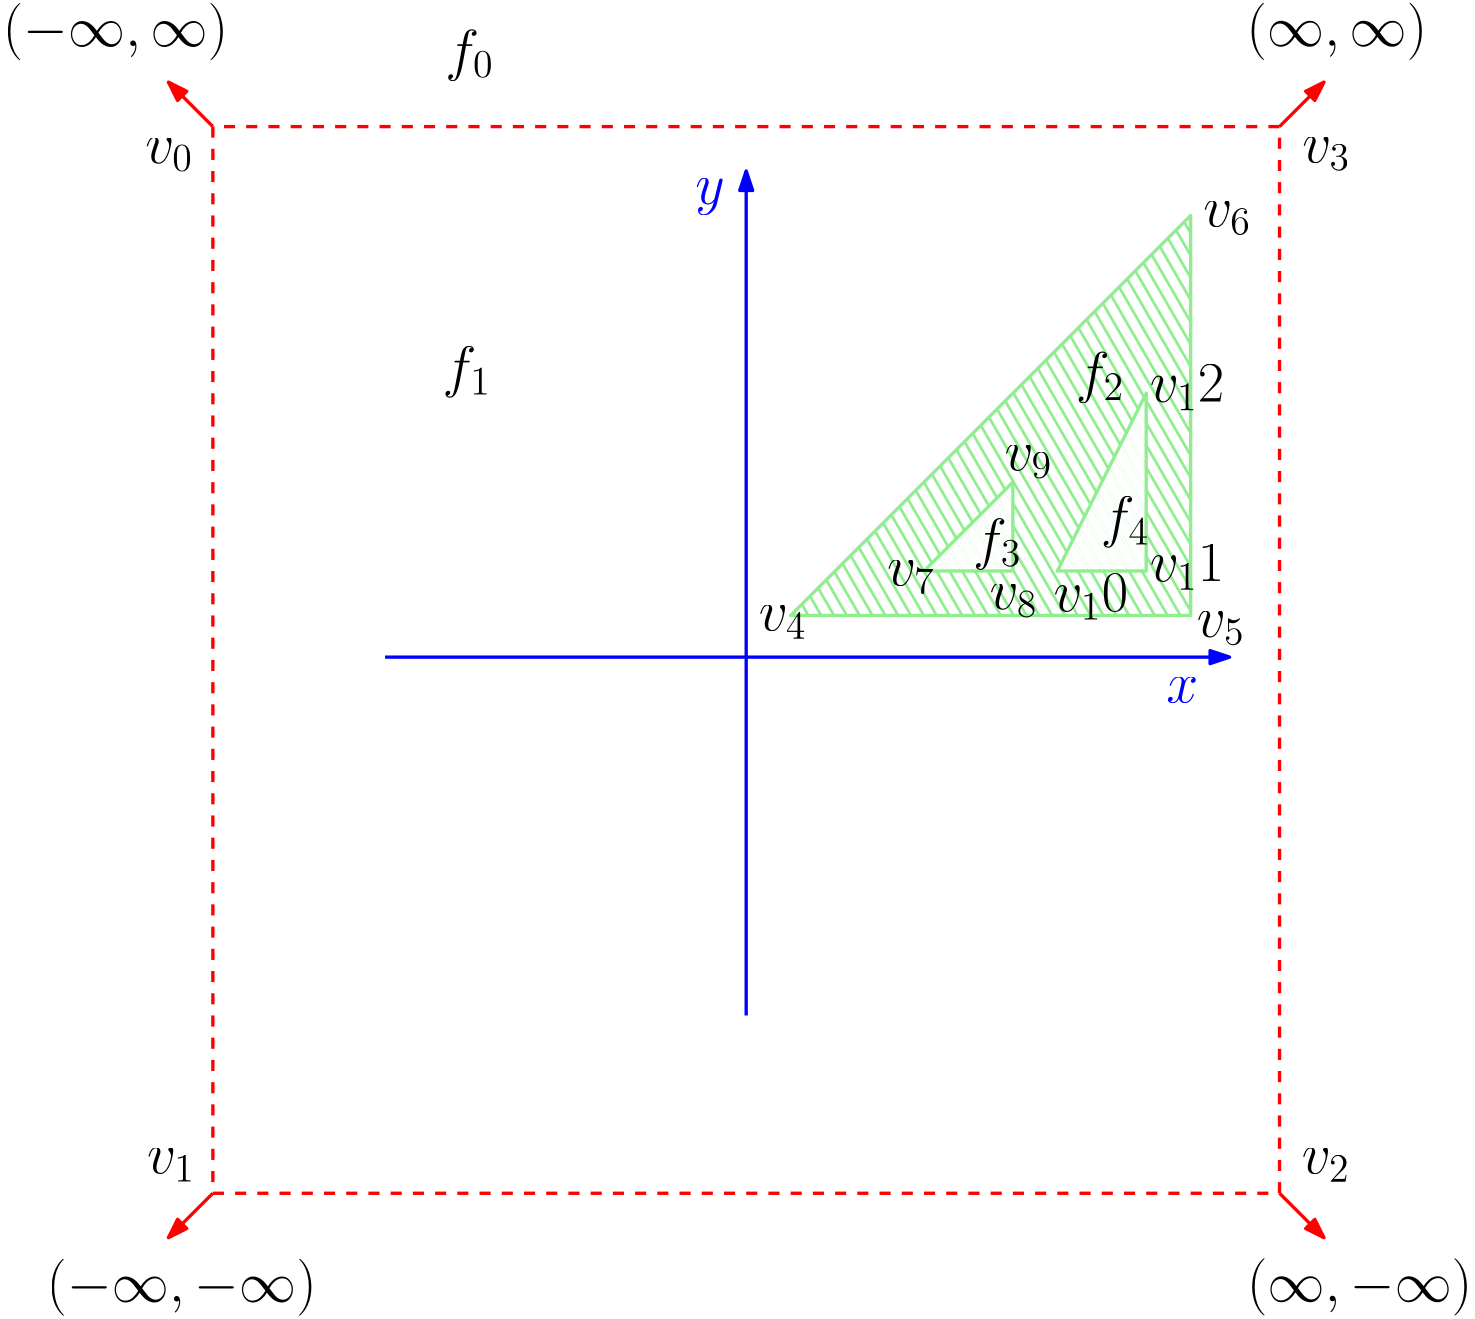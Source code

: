 <?xml version="1.0"?>
<!DOCTYPE ipe SYSTEM "ipe.dtd">
<ipe version="70206" creator="Ipe 7.2.11">
<info created="D:20190401141158" modified="D:20190401152156"/>
<ipestyle name="basic">
<symbol name="arrow/arc(spx)">
<path stroke="sym-stroke" fill="sym-stroke" pen="sym-pen">
0 0 m
-1 0.333 l
-1 -0.333 l
h
</path>
</symbol>
<symbol name="arrow/farc(spx)">
<path stroke="sym-stroke" fill="white" pen="sym-pen">
0 0 m
-1 0.333 l
-1 -0.333 l
h
</path>
</symbol>
<symbol name="arrow/ptarc(spx)">
<path stroke="sym-stroke" fill="sym-stroke" pen="sym-pen">
0 0 m
-1 0.333 l
-0.8 0 l
-1 -0.333 l
h
</path>
</symbol>
<symbol name="arrow/fptarc(spx)">
<path stroke="sym-stroke" fill="white" pen="sym-pen">
0 0 m
-1 0.333 l
-0.8 0 l
-1 -0.333 l
h
</path>
</symbol>
<symbol name="mark/circle(sx)" transformations="translations">
<path fill="sym-stroke">
0.6 0 0 0.6 0 0 e
0.4 0 0 0.4 0 0 e
</path>
</symbol>
<symbol name="mark/disk(sx)" transformations="translations">
<path fill="sym-stroke">
0.6 0 0 0.6 0 0 e
</path>
</symbol>
<symbol name="mark/fdisk(sfx)" transformations="translations">
<group>
<path fill="sym-fill">
0.5 0 0 0.5 0 0 e
</path>
<path fill="sym-stroke" fillrule="eofill">
0.6 0 0 0.6 0 0 e
0.4 0 0 0.4 0 0 e
</path>
</group>
</symbol>
<symbol name="mark/box(sx)" transformations="translations">
<path fill="sym-stroke" fillrule="eofill">
-0.6 -0.6 m
0.6 -0.6 l
0.6 0.6 l
-0.6 0.6 l
h
-0.4 -0.4 m
0.4 -0.4 l
0.4 0.4 l
-0.4 0.4 l
h
</path>
</symbol>
<symbol name="mark/square(sx)" transformations="translations">
<path fill="sym-stroke">
-0.6 -0.6 m
0.6 -0.6 l
0.6 0.6 l
-0.6 0.6 l
h
</path>
</symbol>
<symbol name="mark/fsquare(sfx)" transformations="translations">
<group>
<path fill="sym-fill">
-0.5 -0.5 m
0.5 -0.5 l
0.5 0.5 l
-0.5 0.5 l
h
</path>
<path fill="sym-stroke" fillrule="eofill">
-0.6 -0.6 m
0.6 -0.6 l
0.6 0.6 l
-0.6 0.6 l
h
-0.4 -0.4 m
0.4 -0.4 l
0.4 0.4 l
-0.4 0.4 l
h
</path>
</group>
</symbol>
<symbol name="mark/cross(sx)" transformations="translations">
<group>
<path fill="sym-stroke">
-0.43 -0.57 m
0.57 0.43 l
0.43 0.57 l
-0.57 -0.43 l
h
</path>
<path fill="sym-stroke">
-0.43 0.57 m
0.57 -0.43 l
0.43 -0.57 l
-0.57 0.43 l
h
</path>
</group>
</symbol>
<symbol name="arrow/fnormal(spx)">
<path stroke="sym-stroke" fill="white" pen="sym-pen">
0 0 m
-1 0.333 l
-1 -0.333 l
h
</path>
</symbol>
<symbol name="arrow/pointed(spx)">
<path stroke="sym-stroke" fill="sym-stroke" pen="sym-pen">
0 0 m
-1 0.333 l
-0.8 0 l
-1 -0.333 l
h
</path>
</symbol>
<symbol name="arrow/fpointed(spx)">
<path stroke="sym-stroke" fill="white" pen="sym-pen">
0 0 m
-1 0.333 l
-0.8 0 l
-1 -0.333 l
h
</path>
</symbol>
<symbol name="arrow/linear(spx)">
<path stroke="sym-stroke" pen="sym-pen">
-1 0.333 m
0 0 l
-1 -0.333 l
</path>
</symbol>
<symbol name="arrow/fdouble(spx)">
<path stroke="sym-stroke" fill="white" pen="sym-pen">
0 0 m
-1 0.333 l
-1 -0.333 l
h
-1 0 m
-2 0.333 l
-2 -0.333 l
h
</path>
</symbol>
<symbol name="arrow/double(spx)">
<path stroke="sym-stroke" fill="sym-stroke" pen="sym-pen">
0 0 m
-1 0.333 l
-1 -0.333 l
h
-1 0 m
-2 0.333 l
-2 -0.333 l
h
</path>
</symbol>
<pen name="heavier" value="0.8"/>
<pen name="fat" value="1.2"/>
<pen name="ultrafat" value="2"/>
<symbolsize name="large" value="5"/>
<symbolsize name="small" value="2"/>
<symbolsize name="tiny" value="1.1"/>
<arrowsize name="large" value="10"/>
<arrowsize name="small" value="5"/>
<arrowsize name="tiny" value="3"/>
<color name="red" value="1 0 0"/>
<color name="green" value="0 1 0"/>
<color name="blue" value="0 0 1"/>
<color name="yellow" value="1 1 0"/>
<color name="orange" value="1 0.647 0"/>
<color name="gold" value="1 0.843 0"/>
<color name="purple" value="0.627 0.125 0.941"/>
<color name="gray" value="0.745"/>
<color name="brown" value="0.647 0.165 0.165"/>
<color name="navy" value="0 0 0.502"/>
<color name="pink" value="1 0.753 0.796"/>
<color name="seagreen" value="0.18 0.545 0.341"/>
<color name="turquoise" value="0.251 0.878 0.816"/>
<color name="violet" value="0.933 0.51 0.933"/>
<color name="darkblue" value="0 0 0.545"/>
<color name="darkcyan" value="0 0.545 0.545"/>
<color name="darkgray" value="0.663"/>
<color name="darkgreen" value="0 0.392 0"/>
<color name="darkmagenta" value="0.545 0 0.545"/>
<color name="darkorange" value="1 0.549 0"/>
<color name="darkred" value="0.545 0 0"/>
<color name="lightblue" value="0.678 0.847 0.902"/>
<color name="lightcyan" value="0.878 1 1"/>
<color name="lightgray" value="0.827"/>
<color name="lightgreen" value="0.565 0.933 0.565"/>
<color name="lightyellow" value="1 1 0.878"/>
<dashstyle name="dashed" value="[4] 0"/>
<dashstyle name="dotted" value="[1 3] 0"/>
<dashstyle name="dash dotted" value="[4 2 1 2] 0"/>
<dashstyle name="dash dot dotted" value="[4 2 1 2 1 2] 0"/>
<textsize name="large" value="\large"/>
<textsize name="Large" value="\Large"/>
<textsize name="LARGE" value="\LARGE"/>
<textsize name="huge" value="\huge"/>
<textsize name="Huge" value="\Huge"/>
<textsize name="small" value="\small"/>
<textsize name="footnote" value="\footnotesize"/>
<textsize name="tiny" value="\tiny"/>
<textstyle name="center" begin="\begin{center}" end="\end{center}"/>
<textstyle name="itemize" begin="\begin{itemize}" end="\end{itemize}"/>
<textstyle name="item" begin="\begin{itemize}\item{}" end="\end{itemize}"/>
<gridsize name="4 pts" value="4"/>
<gridsize name="8 pts (~3 mm)" value="8"/>
<gridsize name="16 pts (~6 mm)" value="16"/>
<gridsize name="32 pts (~12 mm)" value="32"/>
<gridsize name="10 pts (~3.5 mm)" value="10"/>
<gridsize name="20 pts (~7 mm)" value="20"/>
<gridsize name="14 pts (~5 mm)" value="14"/>
<gridsize name="28 pts (~10 mm)" value="28"/>
<gridsize name="56 pts (~20 mm)" value="56"/>
<anglesize name="90 deg" value="90"/>
<anglesize name="60 deg" value="60"/>
<anglesize name="45 deg" value="45"/>
<anglesize name="30 deg" value="30"/>
<anglesize name="22.5 deg" value="22.5"/>
<opacity name="10%" value="0.1"/>
<opacity name="30%" value="0.3"/>
<opacity name="50%" value="0.5"/>
<opacity name="75%" value="0.75"/>
<tiling name="falling" angle="-60" step="4" width="1"/>
<tiling name="rising" angle="30" step="4" width="1"/>
</ipestyle>
<page>
<layer name="alpha"/>
<view layers="alpha" active="alpha"/>
<text layer="alpha" matrix="1 0 0 1 292.084 -82.9105" transformations="translations" pos="208 752" stroke="black" type="label" valign="baseline" size="huge" style="math">(\infty,\infty)</text>
<path stroke="red" dash="dashed" pen="fat">
128 640 m
128 256 l
512 256 l
512 640 l
h
</path>
<path stroke="red" pen="fat" rarrow="normal/normal">
112 656 m
128 640 l
</path>
<path stroke="1 0 0" pen="fat" arrow="normal/normal">
512 256 m
528 240 l
</path>
<path stroke="1 0 0" pen="fat" arrow="normal/normal">
128 256 m
112 240 l
</path>
<path stroke="red" pen="fat" arrow="normal/normal">
512 640 m
528 656 l
</path>
<text matrix="1 0 0 1 -31.8403 -19.6131" transformations="translations" pos="135.457 646.568" stroke="black" type="label" valign="baseline" size="huge" style="math">v_0</text>
<text matrix="1 0 0 1 -31.1243 -383.266" transformations="translations" pos="135.457 646.568" stroke="black" type="label" valign="baseline" size="huge" style="math">v_1</text>
<text matrix="1 0 0 1 384.563 -383.374" transformations="translations" pos="135.457 646.568" stroke="black" type="label" valign="baseline" size="huge" style="math">v_2</text>
<text matrix="1 0 0 1 384.731 -19.3815" transformations="translations" pos="135.457 646.568" stroke="black" type="label" valign="baseline" size="huge" style="math">v_3</text>
<text matrix="1 0 0 1 -155.63 -82.9888" transformations="translations" pos="208 752" stroke="black" type="label" valign="baseline" size="huge" style="math">(-\infty,\infty)</text>
<text matrix="1 0 0 1 -139.864 -534.994" transformations="translations" pos="208 752" stroke="black" type="label" valign="baseline" size="huge" style="math">(-\infty,-\infty)</text>
<text matrix="1 0 0 1 292.266 -534.895" transformations="translations" pos="208 752" stroke="black" type="label" valign="baseline" size="huge" style="math">(\infty,-\infty)</text>
<text matrix="1 0 0 1 -2.30769 52.3077" transformations="translations" pos="304 560" stroke="blue" type="label" valign="baseline" size="huge" style="math">y</text>
<text matrix="1 0 0 1 39.2308 0.769231" transformations="translations" pos="432 432" stroke="blue" type="label" valign="baseline" size="huge" style="math">x</text>
<path matrix="1 0 0 1 -2 1" stroke="blue" fill="lightgreen" pen="fat" arrow="normal/normal" tiling="falling">
192 448 m
496 448 l
</path>
<path stroke="blue" fill="lightgreen" pen="fat" rarrow="normal/normal" tiling="falling">
320 624 m
320 320 l
</path>
<path stroke="lightgreen" fill="lightgreen" pen="fat" tiling="falling">
336 464 m
480 464 l
480 608 l
h
</path>
<path stroke="lightgreen" fill="white" pen="fat" tiling="falling">
384 480 m
416 480 l
416 512 l
h
</path>
<path stroke="lightgreen" fill="white" pen="fat" tiling="falling">
432 480 m
464 480 l
464 544 l
h
</path>
<text matrix="1 0 0 1 189.044 -187.875" transformations="translations" pos="135.457 646.568" stroke="black" type="label" valign="baseline" size="huge" style="math">v_4</text>
<text matrix="1 0 0 1 346.737 -190.183" transformations="translations" pos="135.457 646.568" stroke="black" type="label" valign="baseline" size="huge" style="math">v_5</text>
<text matrix="1 0 0 1 349.044 -42.4906" transformations="translations" pos="135.457 646.568" stroke="black" type="label" valign="baseline" size="huge" style="math">v_6</text>
<text matrix="1 0 0 1 235.198 -171.721" transformations="translations" pos="135.457 646.568" stroke="black" type="label" valign="baseline" size="huge" style="math">v_7</text>
<text matrix="1 0 0 1 272.121 -180.183" transformations="translations" pos="135.457 646.568" stroke="black" type="label" valign="baseline" size="huge" style="math">v_8</text>
<text matrix="1 0 0 1 277.506 -130.183" transformations="translations" pos="135.457 646.568" stroke="black" type="label" valign="baseline" size="huge" style="math">v_9</text>
<text matrix="1 0 0 1 295.198 -180.952" transformations="translations" pos="135.457 646.568" stroke="black" type="label" valign="baseline" size="huge" style="math">v_10</text>
<text matrix="1 0 0 1 329.814 -170.183" transformations="translations" pos="135.457 646.568" stroke="black" type="label" valign="baseline" size="huge" style="math">v_11</text>
<text matrix="1 0 0 1 329.814 -105.568" transformations="translations" pos="135.457 646.568" stroke="black" type="label" valign="baseline" size="huge" style="math">v_12</text>
<text matrix="1 0 0 1 76.1982 14.0864" transformations="translations" pos="135.457 646.568" stroke="black" type="label" valign="baseline" size="huge" style="math">f_0</text>
<text matrix="1 0 0 1 75.1982 -99.9136" transformations="translations" pos="135.457 646.568" stroke="black" type="label" valign="baseline" size="huge" style="math">f_1</text>
<text matrix="1 0 0 1 303.198 -101.914" transformations="translations" pos="135.457 646.568" stroke="black" type="label" valign="baseline" size="huge" style="math">f_2</text>
<text matrix="1 0 0 1 266.198 -161.914" transformations="translations" pos="135.457 646.568" stroke="black" type="label" valign="baseline" size="huge" style="math">f_3</text>
<text matrix="1 0 0 1 312.198 -153.914" transformations="translations" pos="135.457 646.568" stroke="black" type="label" valign="baseline" size="huge" style="math">f_4</text>
</page>
</ipe>
